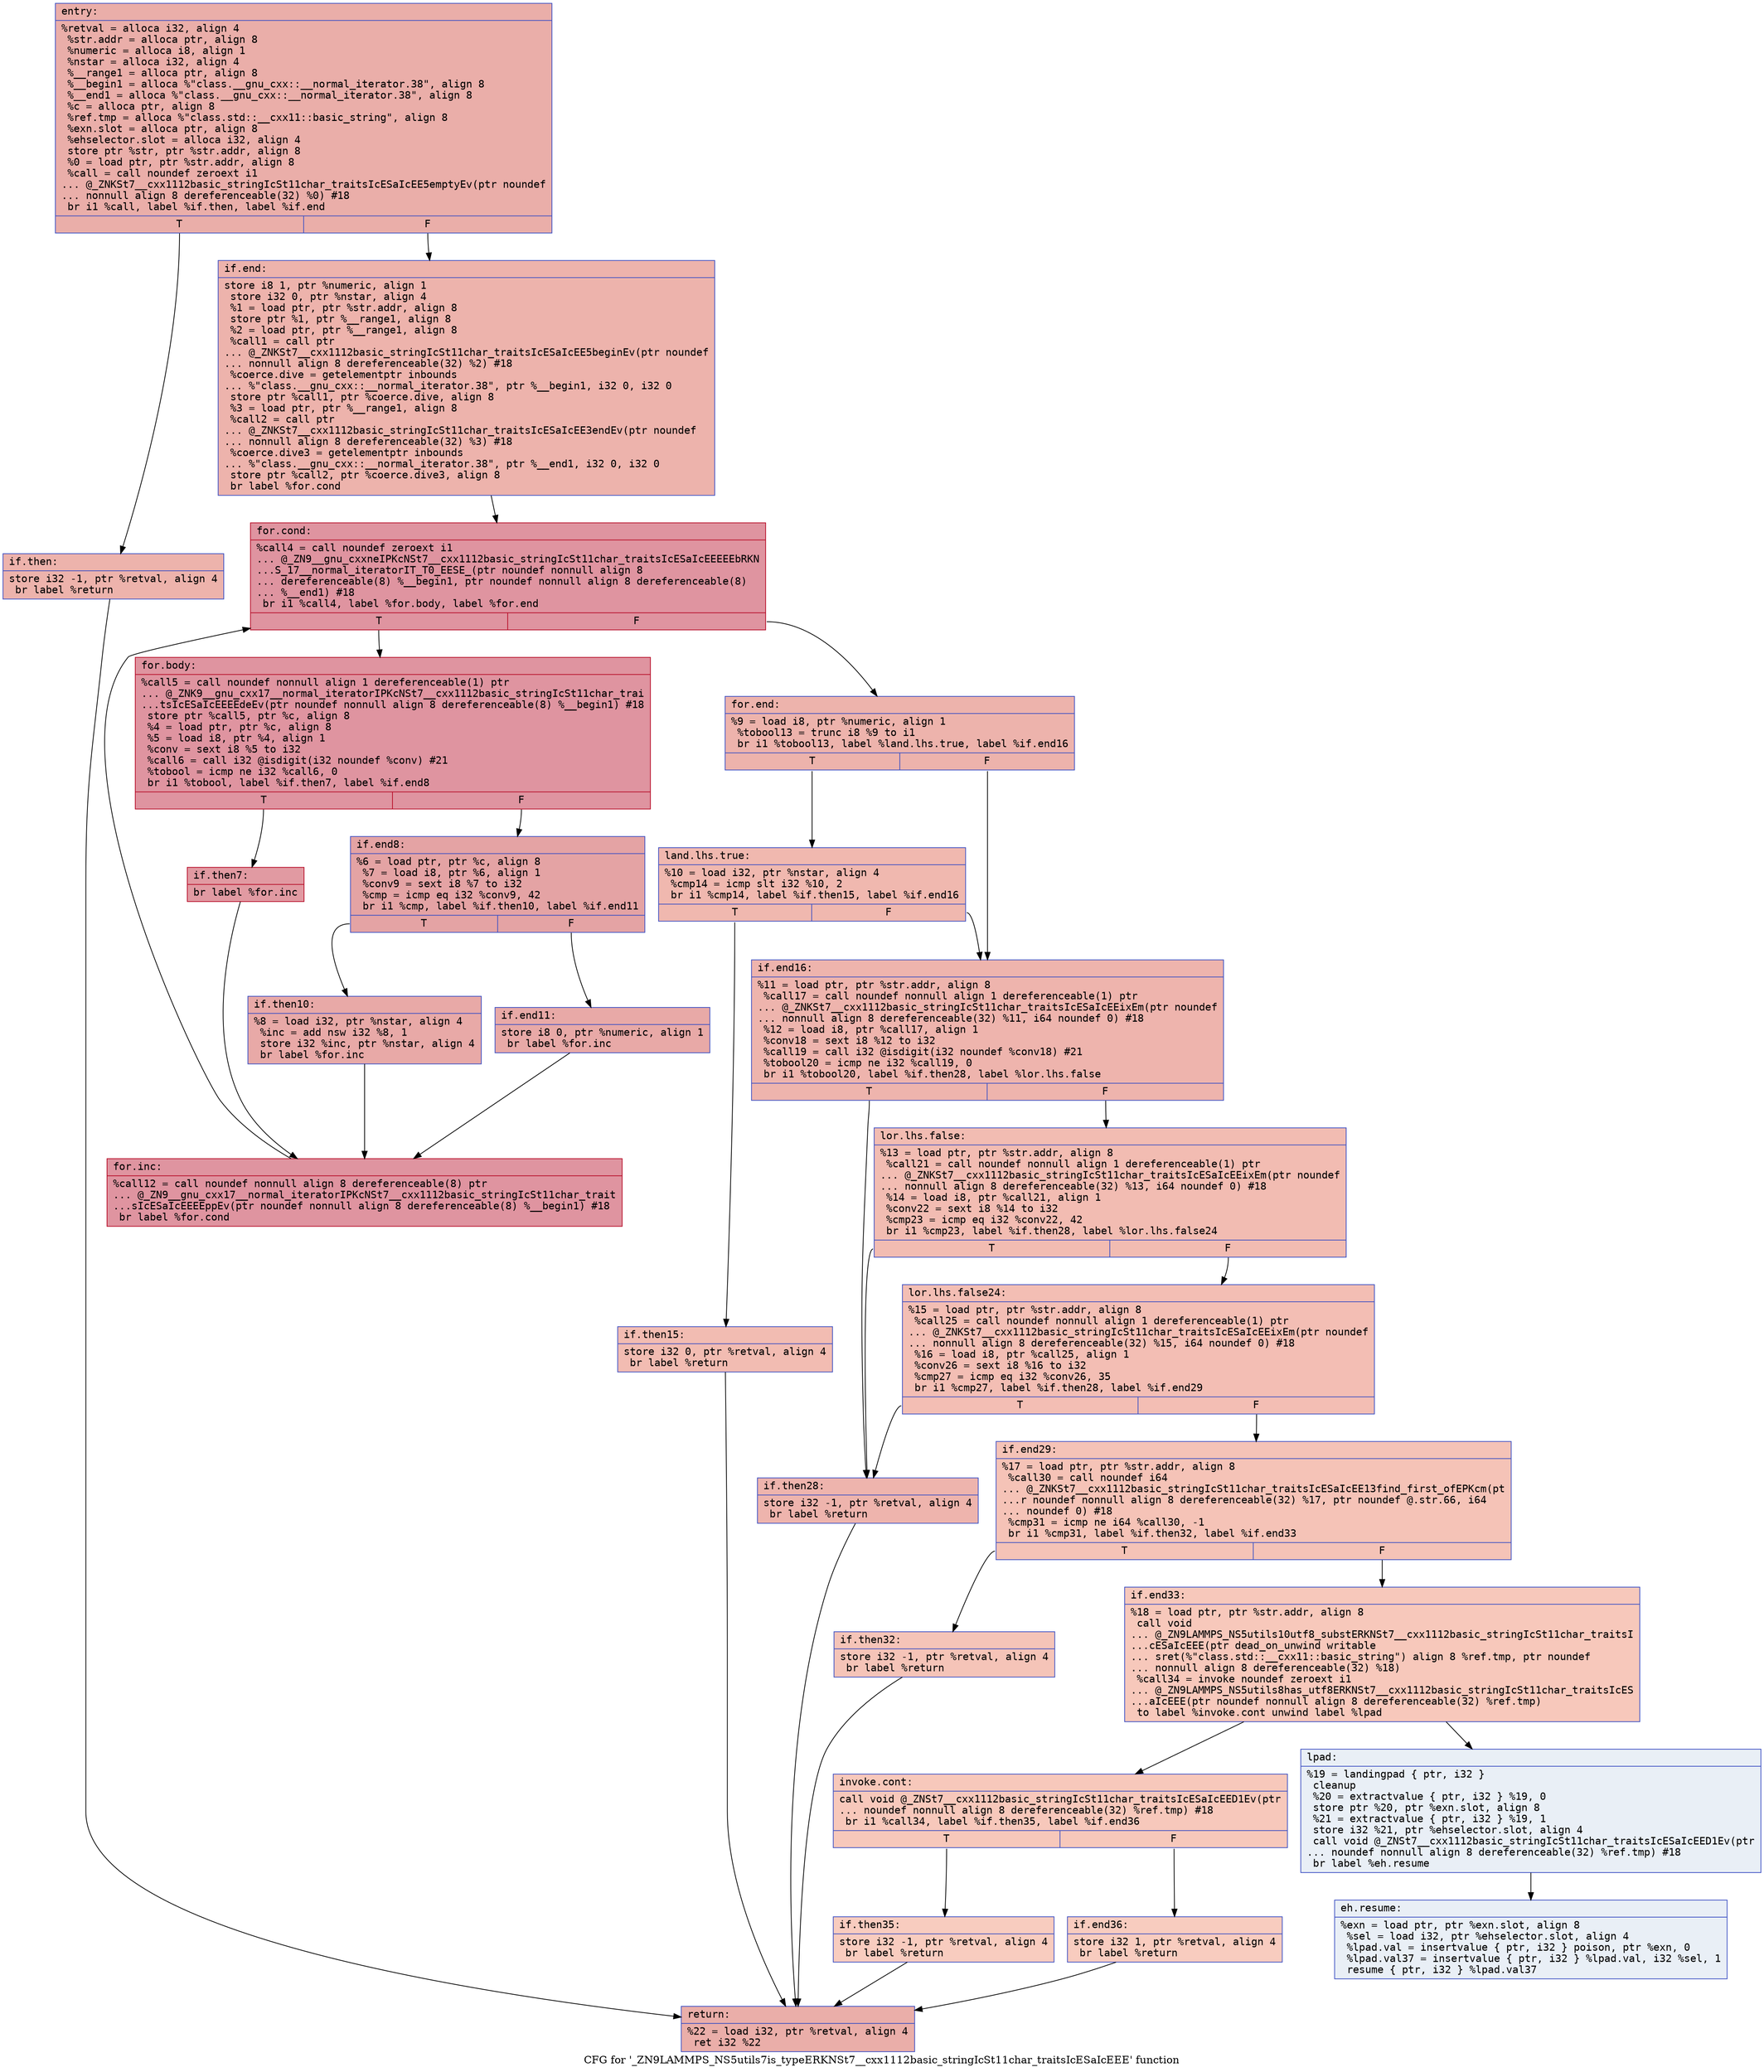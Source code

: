 digraph "CFG for '_ZN9LAMMPS_NS5utils7is_typeERKNSt7__cxx1112basic_stringIcSt11char_traitsIcESaIcEEE' function" {
	label="CFG for '_ZN9LAMMPS_NS5utils7is_typeERKNSt7__cxx1112basic_stringIcSt11char_traitsIcESaIcEEE' function";

	Node0x558416686840 [shape=record,color="#3d50c3ff", style=filled, fillcolor="#d0473d70" fontname="Courier",label="{entry:\l|  %retval = alloca i32, align 4\l  %str.addr = alloca ptr, align 8\l  %numeric = alloca i8, align 1\l  %nstar = alloca i32, align 4\l  %__range1 = alloca ptr, align 8\l  %__begin1 = alloca %\"class.__gnu_cxx::__normal_iterator.38\", align 8\l  %__end1 = alloca %\"class.__gnu_cxx::__normal_iterator.38\", align 8\l  %c = alloca ptr, align 8\l  %ref.tmp = alloca %\"class.std::__cxx11::basic_string\", align 8\l  %exn.slot = alloca ptr, align 8\l  %ehselector.slot = alloca i32, align 4\l  store ptr %str, ptr %str.addr, align 8\l  %0 = load ptr, ptr %str.addr, align 8\l  %call = call noundef zeroext i1\l... @_ZNKSt7__cxx1112basic_stringIcSt11char_traitsIcESaIcEE5emptyEv(ptr noundef\l... nonnull align 8 dereferenceable(32) %0) #18\l  br i1 %call, label %if.then, label %if.end\l|{<s0>T|<s1>F}}"];
	Node0x558416686840:s0 -> Node0x5584166871e0[tooltip="entry -> if.then\nProbability 50.00%" ];
	Node0x558416686840:s1 -> Node0x558416687380[tooltip="entry -> if.end\nProbability 50.00%" ];
	Node0x5584166871e0 [shape=record,color="#3d50c3ff", style=filled, fillcolor="#d6524470" fontname="Courier",label="{if.then:\l|  store i32 -1, ptr %retval, align 4\l  br label %return\l}"];
	Node0x5584166871e0 -> Node0x558416687540[tooltip="if.then -> return\nProbability 100.00%" ];
	Node0x558416687380 [shape=record,color="#3d50c3ff", style=filled, fillcolor="#d6524470" fontname="Courier",label="{if.end:\l|  store i8 1, ptr %numeric, align 1\l  store i32 0, ptr %nstar, align 4\l  %1 = load ptr, ptr %str.addr, align 8\l  store ptr %1, ptr %__range1, align 8\l  %2 = load ptr, ptr %__range1, align 8\l  %call1 = call ptr\l... @_ZNKSt7__cxx1112basic_stringIcSt11char_traitsIcESaIcEE5beginEv(ptr noundef\l... nonnull align 8 dereferenceable(32) %2) #18\l  %coerce.dive = getelementptr inbounds\l... %\"class.__gnu_cxx::__normal_iterator.38\", ptr %__begin1, i32 0, i32 0\l  store ptr %call1, ptr %coerce.dive, align 8\l  %3 = load ptr, ptr %__range1, align 8\l  %call2 = call ptr\l... @_ZNKSt7__cxx1112basic_stringIcSt11char_traitsIcESaIcEE3endEv(ptr noundef\l... nonnull align 8 dereferenceable(32) %3) #18\l  %coerce.dive3 = getelementptr inbounds\l... %\"class.__gnu_cxx::__normal_iterator.38\", ptr %__end1, i32 0, i32 0\l  store ptr %call2, ptr %coerce.dive3, align 8\l  br label %for.cond\l}"];
	Node0x558416687380 -> Node0x558416687930[tooltip="if.end -> for.cond\nProbability 100.00%" ];
	Node0x558416687930 [shape=record,color="#b70d28ff", style=filled, fillcolor="#b70d2870" fontname="Courier",label="{for.cond:\l|  %call4 = call noundef zeroext i1\l... @_ZN9__gnu_cxxneIPKcNSt7__cxx1112basic_stringIcSt11char_traitsIcESaIcEEEEEbRKN\l...S_17__normal_iteratorIT_T0_EESE_(ptr noundef nonnull align 8\l... dereferenceable(8) %__begin1, ptr noundef nonnull align 8 dereferenceable(8)\l... %__end1) #18\l  br i1 %call4, label %for.body, label %for.end\l|{<s0>T|<s1>F}}"];
	Node0x558416687930:s0 -> Node0x558416688290[tooltip="for.cond -> for.body\nProbability 96.88%" ];
	Node0x558416687930:s1 -> Node0x558416688310[tooltip="for.cond -> for.end\nProbability 3.12%" ];
	Node0x558416688290 [shape=record,color="#b70d28ff", style=filled, fillcolor="#b70d2870" fontname="Courier",label="{for.body:\l|  %call5 = call noundef nonnull align 1 dereferenceable(1) ptr\l... @_ZNK9__gnu_cxx17__normal_iteratorIPKcNSt7__cxx1112basic_stringIcSt11char_trai\l...tsIcESaIcEEEEdeEv(ptr noundef nonnull align 8 dereferenceable(8) %__begin1) #18\l  store ptr %call5, ptr %c, align 8\l  %4 = load ptr, ptr %c, align 8\l  %5 = load i8, ptr %4, align 1\l  %conv = sext i8 %5 to i32\l  %call6 = call i32 @isdigit(i32 noundef %conv) #21\l  %tobool = icmp ne i32 %call6, 0\l  br i1 %tobool, label %if.then7, label %if.end8\l|{<s0>T|<s1>F}}"];
	Node0x558416688290:s0 -> Node0x558416688ac0[tooltip="for.body -> if.then7\nProbability 62.50%" ];
	Node0x558416688290:s1 -> Node0x558416688b40[tooltip="for.body -> if.end8\nProbability 37.50%" ];
	Node0x558416688ac0 [shape=record,color="#b70d28ff", style=filled, fillcolor="#bb1b2c70" fontname="Courier",label="{if.then7:\l|  br label %for.inc\l}"];
	Node0x558416688ac0 -> Node0x558416688c60[tooltip="if.then7 -> for.inc\nProbability 100.00%" ];
	Node0x558416688b40 [shape=record,color="#3d50c3ff", style=filled, fillcolor="#c32e3170" fontname="Courier",label="{if.end8:\l|  %6 = load ptr, ptr %c, align 8\l  %7 = load i8, ptr %6, align 1\l  %conv9 = sext i8 %7 to i32\l  %cmp = icmp eq i32 %conv9, 42\l  br i1 %cmp, label %if.then10, label %if.end11\l|{<s0>T|<s1>F}}"];
	Node0x558416688b40:s0 -> Node0x558416688f10[tooltip="if.end8 -> if.then10\nProbability 50.00%" ];
	Node0x558416688b40:s1 -> Node0x558416688f90[tooltip="if.end8 -> if.end11\nProbability 50.00%" ];
	Node0x558416688f10 [shape=record,color="#3d50c3ff", style=filled, fillcolor="#ca3b3770" fontname="Courier",label="{if.then10:\l|  %8 = load i32, ptr %nstar, align 4\l  %inc = add nsw i32 %8, 1\l  store i32 %inc, ptr %nstar, align 4\l  br label %for.inc\l}"];
	Node0x558416688f10 -> Node0x558416688c60[tooltip="if.then10 -> for.inc\nProbability 100.00%" ];
	Node0x558416688f90 [shape=record,color="#3d50c3ff", style=filled, fillcolor="#ca3b3770" fontname="Courier",label="{if.end11:\l|  store i8 0, ptr %numeric, align 1\l  br label %for.inc\l}"];
	Node0x558416688f90 -> Node0x558416688c60[tooltip="if.end11 -> for.inc\nProbability 100.00%" ];
	Node0x558416688c60 [shape=record,color="#b70d28ff", style=filled, fillcolor="#b70d2870" fontname="Courier",label="{for.inc:\l|  %call12 = call noundef nonnull align 8 dereferenceable(8) ptr\l... @_ZN9__gnu_cxx17__normal_iteratorIPKcNSt7__cxx1112basic_stringIcSt11char_trait\l...sIcESaIcEEEEppEv(ptr noundef nonnull align 8 dereferenceable(8) %__begin1) #18\l  br label %for.cond\l}"];
	Node0x558416688c60 -> Node0x558416687930[tooltip="for.inc -> for.cond\nProbability 100.00%" ];
	Node0x558416688310 [shape=record,color="#3d50c3ff", style=filled, fillcolor="#d6524470" fontname="Courier",label="{for.end:\l|  %9 = load i8, ptr %numeric, align 1\l  %tobool13 = trunc i8 %9 to i1\l  br i1 %tobool13, label %land.lhs.true, label %if.end16\l|{<s0>T|<s1>F}}"];
	Node0x558416688310:s0 -> Node0x5584166896d0[tooltip="for.end -> land.lhs.true\nProbability 50.00%" ];
	Node0x558416688310:s1 -> Node0x558416689750[tooltip="for.end -> if.end16\nProbability 50.00%" ];
	Node0x5584166896d0 [shape=record,color="#3d50c3ff", style=filled, fillcolor="#dc5d4a70" fontname="Courier",label="{land.lhs.true:\l|  %10 = load i32, ptr %nstar, align 4\l  %cmp14 = icmp slt i32 %10, 2\l  br i1 %cmp14, label %if.then15, label %if.end16\l|{<s0>T|<s1>F}}"];
	Node0x5584166896d0:s0 -> Node0x5584166899b0[tooltip="land.lhs.true -> if.then15\nProbability 50.00%" ];
	Node0x5584166896d0:s1 -> Node0x558416689750[tooltip="land.lhs.true -> if.end16\nProbability 50.00%" ];
	Node0x5584166899b0 [shape=record,color="#3d50c3ff", style=filled, fillcolor="#e1675170" fontname="Courier",label="{if.then15:\l|  store i32 0, ptr %retval, align 4\l  br label %return\l}"];
	Node0x5584166899b0 -> Node0x558416687540[tooltip="if.then15 -> return\nProbability 100.00%" ];
	Node0x558416689750 [shape=record,color="#3d50c3ff", style=filled, fillcolor="#d8564670" fontname="Courier",label="{if.end16:\l|  %11 = load ptr, ptr %str.addr, align 8\l  %call17 = call noundef nonnull align 1 dereferenceable(1) ptr\l... @_ZNKSt7__cxx1112basic_stringIcSt11char_traitsIcESaIcEEixEm(ptr noundef\l... nonnull align 8 dereferenceable(32) %11, i64 noundef 0) #18\l  %12 = load i8, ptr %call17, align 1\l  %conv18 = sext i8 %12 to i32\l  %call19 = call i32 @isdigit(i32 noundef %conv18) #21\l  %tobool20 = icmp ne i32 %call19, 0\l  br i1 %tobool20, label %if.then28, label %lor.lhs.false\l|{<s0>T|<s1>F}}"];
	Node0x558416689750:s0 -> Node0x55841668a190[tooltip="if.end16 -> if.then28\nProbability 62.50%" ];
	Node0x558416689750:s1 -> Node0x55841668a210[tooltip="if.end16 -> lor.lhs.false\nProbability 37.50%" ];
	Node0x55841668a210 [shape=record,color="#3d50c3ff", style=filled, fillcolor="#e1675170" fontname="Courier",label="{lor.lhs.false:\l|  %13 = load ptr, ptr %str.addr, align 8\l  %call21 = call noundef nonnull align 1 dereferenceable(1) ptr\l... @_ZNKSt7__cxx1112basic_stringIcSt11char_traitsIcESaIcEEixEm(ptr noundef\l... nonnull align 8 dereferenceable(32) %13, i64 noundef 0) #18\l  %14 = load i8, ptr %call21, align 1\l  %conv22 = sext i8 %14 to i32\l  %cmp23 = icmp eq i32 %conv22, 42\l  br i1 %cmp23, label %if.then28, label %lor.lhs.false24\l|{<s0>T|<s1>F}}"];
	Node0x55841668a210:s0 -> Node0x55841668a190[tooltip="lor.lhs.false -> if.then28\nProbability 50.00%" ];
	Node0x55841668a210:s1 -> Node0x558416688490[tooltip="lor.lhs.false -> lor.lhs.false24\nProbability 50.00%" ];
	Node0x558416688490 [shape=record,color="#3d50c3ff", style=filled, fillcolor="#e36c5570" fontname="Courier",label="{lor.lhs.false24:\l|  %15 = load ptr, ptr %str.addr, align 8\l  %call25 = call noundef nonnull align 1 dereferenceable(1) ptr\l... @_ZNKSt7__cxx1112basic_stringIcSt11char_traitsIcESaIcEEixEm(ptr noundef\l... nonnull align 8 dereferenceable(32) %15, i64 noundef 0) #18\l  %16 = load i8, ptr %call25, align 1\l  %conv26 = sext i8 %16 to i32\l  %cmp27 = icmp eq i32 %conv26, 35\l  br i1 %cmp27, label %if.then28, label %if.end29\l|{<s0>T|<s1>F}}"];
	Node0x558416688490:s0 -> Node0x55841668a190[tooltip="lor.lhs.false24 -> if.then28\nProbability 50.00%" ];
	Node0x558416688490:s1 -> Node0x55841668ae10[tooltip="lor.lhs.false24 -> if.end29\nProbability 50.00%" ];
	Node0x55841668a190 [shape=record,color="#3d50c3ff", style=filled, fillcolor="#d8564670" fontname="Courier",label="{if.then28:\l|  store i32 -1, ptr %retval, align 4\l  br label %return\l}"];
	Node0x55841668a190 -> Node0x558416687540[tooltip="if.then28 -> return\nProbability 100.00%" ];
	Node0x55841668ae10 [shape=record,color="#3d50c3ff", style=filled, fillcolor="#e8765c70" fontname="Courier",label="{if.end29:\l|  %17 = load ptr, ptr %str.addr, align 8\l  %call30 = call noundef i64\l... @_ZNKSt7__cxx1112basic_stringIcSt11char_traitsIcESaIcEE13find_first_ofEPKcm(pt\l...r noundef nonnull align 8 dereferenceable(32) %17, ptr noundef @.str.66, i64\l... noundef 0) #18\l  %cmp31 = icmp ne i64 %call30, -1\l  br i1 %cmp31, label %if.then32, label %if.end33\l|{<s0>T|<s1>F}}"];
	Node0x55841668ae10:s0 -> Node0x55841668b2c0[tooltip="if.end29 -> if.then32\nProbability 62.50%" ];
	Node0x55841668ae10:s1 -> Node0x55841668b310[tooltip="if.end29 -> if.end33\nProbability 37.50%" ];
	Node0x55841668b2c0 [shape=record,color="#3d50c3ff", style=filled, fillcolor="#e97a5f70" fontname="Courier",label="{if.then32:\l|  store i32 -1, ptr %retval, align 4\l  br label %return\l}"];
	Node0x55841668b2c0 -> Node0x558416687540[tooltip="if.then32 -> return\nProbability 100.00%" ];
	Node0x55841668b310 [shape=record,color="#3d50c3ff", style=filled, fillcolor="#ed836670" fontname="Courier",label="{if.end33:\l|  %18 = load ptr, ptr %str.addr, align 8\l  call void\l... @_ZN9LAMMPS_NS5utils10utf8_substERKNSt7__cxx1112basic_stringIcSt11char_traitsI\l...cESaIcEEE(ptr dead_on_unwind writable\l... sret(%\"class.std::__cxx11::basic_string\") align 8 %ref.tmp, ptr noundef\l... nonnull align 8 dereferenceable(32) %18)\l  %call34 = invoke noundef zeroext i1\l... @_ZN9LAMMPS_NS5utils8has_utf8ERKNSt7__cxx1112basic_stringIcSt11char_traitsIcES\l...aIcEEE(ptr noundef nonnull align 8 dereferenceable(32) %ref.tmp)\l          to label %invoke.cont unwind label %lpad\l}"];
	Node0x55841668b310 -> Node0x55841668b720[tooltip="if.end33 -> invoke.cont\nProbability 100.00%" ];
	Node0x55841668b310 -> Node0x55841668b7a0[tooltip="if.end33 -> lpad\nProbability 0.00%" ];
	Node0x55841668b720 [shape=record,color="#3d50c3ff", style=filled, fillcolor="#ed836670" fontname="Courier",label="{invoke.cont:\l|  call void @_ZNSt7__cxx1112basic_stringIcSt11char_traitsIcESaIcEED1Ev(ptr\l... noundef nonnull align 8 dereferenceable(32) %ref.tmp) #18\l  br i1 %call34, label %if.then35, label %if.end36\l|{<s0>T|<s1>F}}"];
	Node0x55841668b720:s0 -> Node0x55841668b8a0[tooltip="invoke.cont -> if.then35\nProbability 50.00%" ];
	Node0x55841668b720:s1 -> Node0x55841668ba50[tooltip="invoke.cont -> if.end36\nProbability 50.00%" ];
	Node0x55841668b8a0 [shape=record,color="#3d50c3ff", style=filled, fillcolor="#f08b6e70" fontname="Courier",label="{if.then35:\l|  store i32 -1, ptr %retval, align 4\l  br label %return\l}"];
	Node0x55841668b8a0 -> Node0x558416687540[tooltip="if.then35 -> return\nProbability 100.00%" ];
	Node0x55841668b7a0 [shape=record,color="#3d50c3ff", style=filled, fillcolor="#cedaeb70" fontname="Courier",label="{lpad:\l|  %19 = landingpad \{ ptr, i32 \}\l          cleanup\l  %20 = extractvalue \{ ptr, i32 \} %19, 0\l  store ptr %20, ptr %exn.slot, align 8\l  %21 = extractvalue \{ ptr, i32 \} %19, 1\l  store i32 %21, ptr %ehselector.slot, align 4\l  call void @_ZNSt7__cxx1112basic_stringIcSt11char_traitsIcESaIcEED1Ev(ptr\l... noundef nonnull align 8 dereferenceable(32) %ref.tmp) #18\l  br label %eh.resume\l}"];
	Node0x55841668b7a0 -> Node0x55841668bf20[tooltip="lpad -> eh.resume\nProbability 100.00%" ];
	Node0x55841668ba50 [shape=record,color="#3d50c3ff", style=filled, fillcolor="#f08b6e70" fontname="Courier",label="{if.end36:\l|  store i32 1, ptr %retval, align 4\l  br label %return\l}"];
	Node0x55841668ba50 -> Node0x558416687540[tooltip="if.end36 -> return\nProbability 100.00%" ];
	Node0x558416687540 [shape=record,color="#3d50c3ff", style=filled, fillcolor="#d0473d70" fontname="Courier",label="{return:\l|  %22 = load i32, ptr %retval, align 4\l  ret i32 %22\l}"];
	Node0x55841668bf20 [shape=record,color="#3d50c3ff", style=filled, fillcolor="#cedaeb70" fontname="Courier",label="{eh.resume:\l|  %exn = load ptr, ptr %exn.slot, align 8\l  %sel = load i32, ptr %ehselector.slot, align 4\l  %lpad.val = insertvalue \{ ptr, i32 \} poison, ptr %exn, 0\l  %lpad.val37 = insertvalue \{ ptr, i32 \} %lpad.val, i32 %sel, 1\l  resume \{ ptr, i32 \} %lpad.val37\l}"];
}
